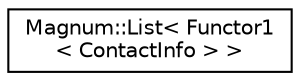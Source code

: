 digraph "圖形化之類別階層"
{
  edge [fontname="Helvetica",fontsize="10",labelfontname="Helvetica",labelfontsize="10"];
  node [fontname="Helvetica",fontsize="10",shape=record];
  rankdir="LR";
  Node1 [label="Magnum::List\< Functor1\l\< ContactInfo \> \>",height=0.2,width=0.4,color="black", fillcolor="white", style="filled",URL="$class_magnum_1_1_list.html"];
}
